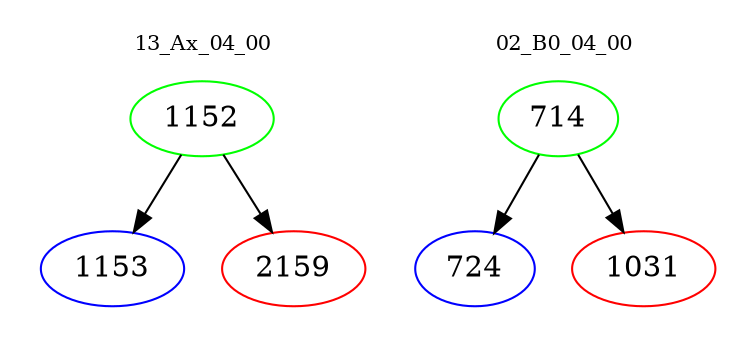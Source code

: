 digraph{
subgraph cluster_0 {
color = white
label = "13_Ax_04_00";
fontsize=10;
T0_1152 [label="1152", color="green"]
T0_1152 -> T0_1153 [color="black"]
T0_1153 [label="1153", color="blue"]
T0_1152 -> T0_2159 [color="black"]
T0_2159 [label="2159", color="red"]
}
subgraph cluster_1 {
color = white
label = "02_B0_04_00";
fontsize=10;
T1_714 [label="714", color="green"]
T1_714 -> T1_724 [color="black"]
T1_724 [label="724", color="blue"]
T1_714 -> T1_1031 [color="black"]
T1_1031 [label="1031", color="red"]
}
}
